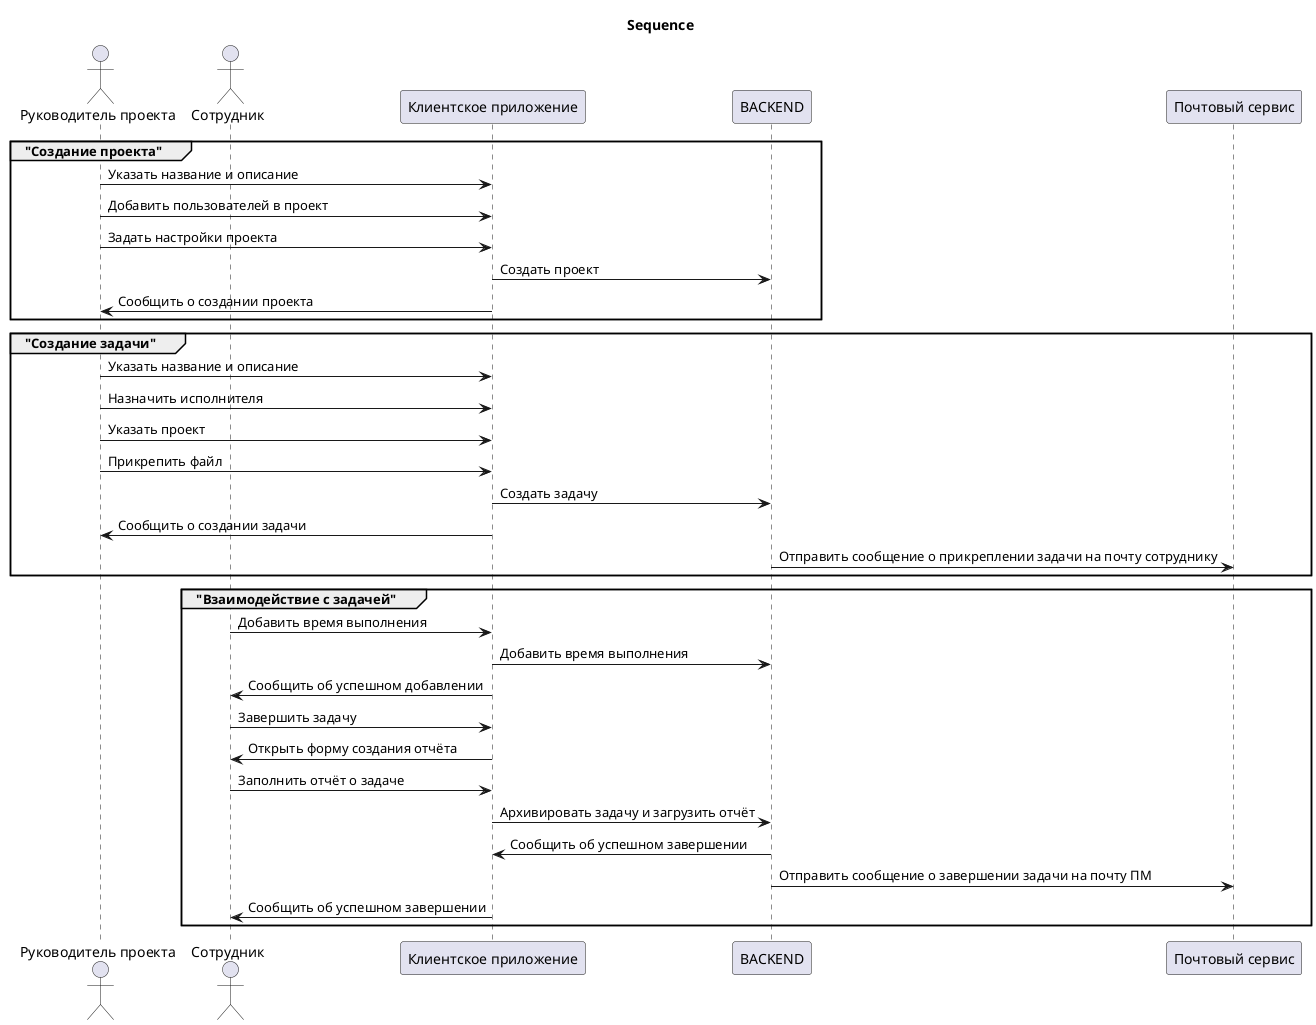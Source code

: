 @startuml
title Sequence

actor        "Руководитель проекта"     as PM
actor        Сотрудник                  as Employee
participant  "Клиентское приложение"    as Frontend
participant  BACKEND                    as Backend
participant  "Почтовый сервис"          as Email

group "Создание проекта"
PM->Frontend:Указать название и описание
PM->Frontend:Добавить пользователей в проект
PM->Frontend:Задать настройки проекта
Frontend->Backend:Создать проект
Frontend->PM:Сообщить о создании проекта
end

group "Создание задачи"
PM->Frontend:Указать название и описание
PM->Frontend:Назначить исполнителя
PM->Frontend:Указать проект
PM->Frontend:Прикрепить файл
Frontend->Backend:Создать задачу
Frontend->PM:Сообщить о создании задачи
Backend->Email: Отправить сообщение о прикреплении задачи на почту сотруднику
end

group "Взаимодействие с задачей"
Employee->Frontend: Добавить время выполнения
Frontend->Backend: Добавить время выполнения
Frontend->Employee: Сообщить об успешном добавлении
Employee->Frontend: Завершить задачу
Frontend->Employee: Открыть форму создания отчёта
Employee->Frontend: Заполнить отчёт о задаче
Frontend->Backend: Архивировать задачу и загрузить отчёт
Backend->Frontend: Сообщить об успешном завершении
Backend->Email: Отправить сообщение о завершении задачи на почту ПМ
Frontend->Employee: Сообщить об успешном завершении
end
@enduml